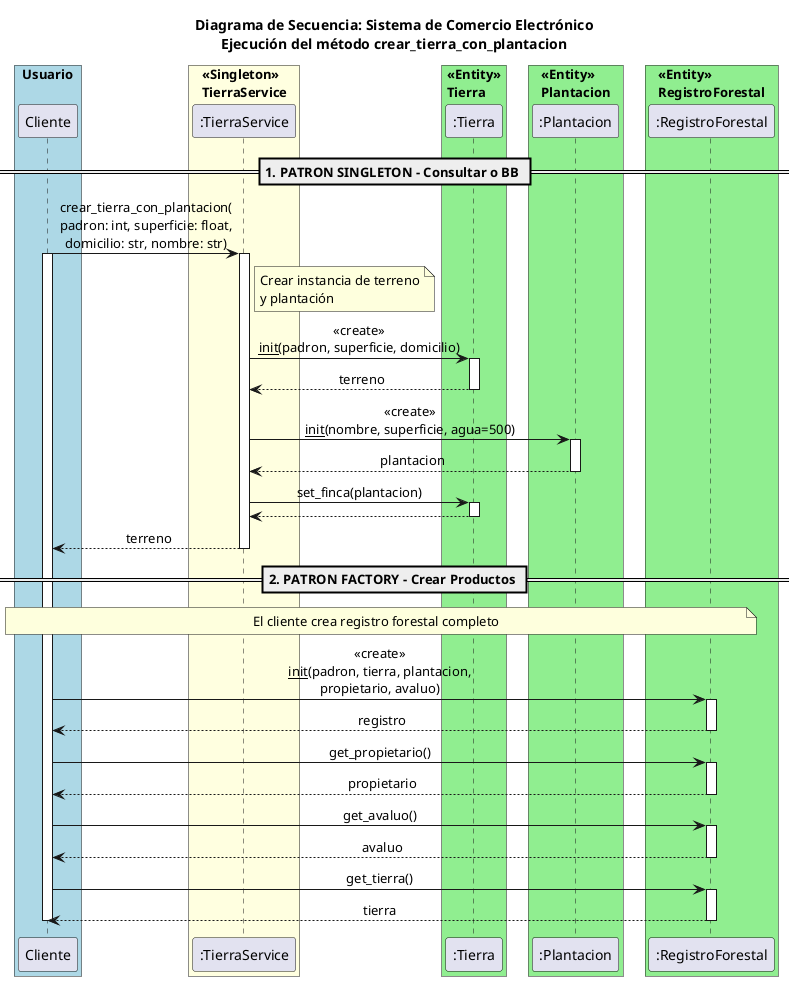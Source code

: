 @startuml Registro_Terreno_Plantacion
skinparam backgroundColor #FFFFFF
skinparam shadowing false
skinparam sequenceMessageAlign center
skinparam BoxPadding 10

title Diagrama de Secuencia: Sistema de Comercio Electrónico\nEjecución del método crear_tierra_con_plantacion

box "Usuario" #LightBlue
participant "Cliente" as Cliente
end box

box "<<Singleton>>\nTierraService" #LightYellow
participant ":TierraService" as TS
end box

box "<<Entity>>\nTierra" #LightGreen
participant ":Tierra" as T
end box

box "<<Entity>>\nPlantacion" #LightGreen
participant ":Plantacion" as P
end box

box "<<Entity>>\nRegistroForestal" #LightGreen
participant ":RegistroForestal" as RF
end box

== 1. PATRON SINGLETON - Consultar o BB ==

Cliente -> TS: crear_tierra_con_plantacion(\npadron: int, superficie: float,\ndomicilio: str, nombre: str)
activate Cliente
activate TS

note right of TS: Crear instancia de terreno\ny plantación

TS -> T: <<create>>\n__init__(padron, superficie, domicilio)
activate T
T --> TS: terreno
deactivate T

TS -> P: <<create>>\n__init__(nombre, superficie, agua=500)
activate P
P --> TS: plantacion
deactivate P

TS -> T: set_finca(plantacion)
activate T
T --> TS
deactivate T

TS --> Cliente: terreno
deactivate TS

== 2. PATRON FACTORY - Crear Productos ==

note over Cliente, RF: El cliente crea registro forestal completo

Cliente -> RF: <<create>>\n__init__(padron, tierra, plantacion,\npropietario, avaluo)
activate RF
RF --> Cliente: registro
deactivate RF

Cliente -> RF: get_propietario()
activate RF
RF --> Cliente: propietario
deactivate RF

Cliente -> RF: get_avaluo()
activate RF
RF --> Cliente: avaluo
deactivate RF

Cliente -> RF: get_tierra()
activate RF
RF --> Cliente: tierra
deactivate RF

deactivate Cliente

@enduml

@startuml Plantar_Cultivos_Factory
skinparam backgroundColor #FFFFFF
skinparam shadowing false
skinparam sequenceMessageAlign center

title Diagrama de Secuencia: Sistema de Gestión Forestal\nEjecución del método plantar

box "Usuario" #LightBlue
participant "Cliente" as Cliente
end box

box "<<Service>>\nPlantacionService" #LightYellow
participant ":PlantacionService" as PS
end box

box "<<Factory>>\nCultivoFactory" #Orange
participant "CultivoFactory" as CF
end box

box "<<Entity>>\nPino" #LightGreen
participant ":Pino" as Pino
end box

box "<<Entity>>\nPlantacion" #LightGreen
participant ":Plantacion" as PL
end box

== 1. PATRON SINGLETON - Consultar o BB ==

Cliente -> PS: plantar(plantacion: Plantacion,\nespecie: str, cantidad: int)
activate Cliente
activate PS

== 2. PATRON FACTORY - Crear Productos ==

loop Para cada cultivo [i=1 to cantidad]
    
    PS -> PS: _verificar_superficie_disponible()
    activate PS
    PS --> PS: superficie_ok
    deactivate PS
    
    alt Superficie suficiente
        
        PS -> CF: crear_cultivo("Pino")
        activate CF
        
        note right of CF: Factory Method crea\ninstancia según especie
        
        CF -> Pino: <<create>>\n__init__(variedad="Parana")
        activate Pino
        
        Pino --> CF: cultivo
        deactivate Pino
        
        CF --> PS: cultivo
        deactivate CF
        
        PS -> PL: agregar_cultivo(cultivo)
        activate PL
        PL --> PS
        deactivate PL
        
        PS -> PL: get_superficie_ocupada()
        activate PL
        PL --> PS: superficie_actual
        deactivate PL
        
        PS -> PL: set_superficie_ocupada(\nsuperficie_actual + 2.0)
        activate PL
        PL --> PS
        deactivate PL
        
    else Superficie insuficiente
        
        PS --> Cliente: <<exception>>\nSuperificeInsuficienteException
        
    end
    
end

PS --> Cliente: void
deactivate PS
deactivate Cliente

@enduml

@startuml Sistema_Riego_Automatizado
skinparam backgroundColor #FFFFFF
skinparam shadowing false
skinparam sequenceMessageAlign center

title Diagrama de Secuencia: Sistema de Riego Automatizado\nEjecución de threads concurrentes

box "Usuario" #LightBlue
participant "Main" as Main
end box

box "<<Observable>>\nTemperaturaReader" #Pink
participant ":TempReader\n<<Thread>>" as TR
end box

box "<<Observable>>\nHumedadReader" #Pink
participant ":HumReader\n<<Thread>>" as HR
end box

box "<<Observer>>\nControlRiego" #LightCyan
participant ":ControlRiego\n<<Thread>>" as CR
end box

box "<<Service>>\nPlantacionService" #LightYellow
participant ":PlantacionService" as PS
end box

box "<<Entity>>\nPlantacion" #LightGreen
participant ":Plantacion" as P
end box

== 1. INICIALIZACIÓN - Arrancar Threads ==

Main -> TR: start()
activate Main
activate TR

Main -> HR: start()
activate HR

Main -> CR: start()
activate CR

note over TR, CR: Threads daemon ejecutándose en paralelo

== 2. PATRON OBSERVER - Sistema de Notificaciones ==

loop Cada 2 segundos [Sensor Temperatura]
    
    TR -> TR: _leer_temperatura()
    activate TR
    
    note right of TR: Lee valor del sensor\n(aleatorio -25°C a 50°C)
    
    TR --> TR: temperatura
    deactivate TR
    
    TR -> CR: notificar_observadores(temperatura)
    activate CR
    
    CR -> CR: actualizar(temperatura)
    activate CR
    
    note right of CR: Almacena última\ntemperatura leída
    
    CR --> CR
    deactivate CR
    
    CR --> TR
    deactivate CR
    
end

loop Cada 3 segundos [Sensor Humedad]
    
    HR -> HR: _leer_humedad()
    activate HR
    
    note right of HR: Lee valor del sensor\n(aleatorio 0% a 100%)
    
    HR --> HR: humedad
    deactivate HR
    
    HR -> CR: notificar_observadores(humedad)
    activate CR
    
    CR -> CR: actualizar(humedad)
    activate CR
    
    note right of CR: Almacena última\nhumedad leída
    
    CR --> CR
    deactivate CR
    
    CR --> HR
    deactivate CR
    
end

== 3. EVALUACIÓN Y RIEGO ==

loop Cada 2.5 segundos [Control de Riego]
    
    CR -> CR: _evaluar_condiciones()
    activate CR
    
    note right of CR: Verifica:\n8°C ≤ temp ≤ 15°C\nhumedad < 50%
    
    CR --> CR: debe_regar
    deactivate CR
    
    alt Condiciones cumplidas (8°C-15°C y <50%)
        
        CR -> PS: regar(plantacion)
        activate PS
        
        PS -> P: get_agua_disponible()
        activate P
        P --> PS: agua_actual
        deactivate P
        
        alt Agua suficiente (>=10L)
            
            PS -> P: set_agua_disponible(agua_actual - 10)
            activate P
            P --> PS
            deactivate P
            
            PS -> PS: _regar_cultivos()
            activate PS
            
            note right of PS: Distribuye agua a\ntodos los cultivos
            
            PS --> PS
            deactivate PS
            
            PS --> CR: void
            
        else Agua insuficiente
            
            PS --> CR: <<exception>>\nAguaAgotadaException
            
        end
        
        deactivate PS
        
    else Condiciones NO cumplidas
        
        note right of CR: No se ejecuta riego
        
    end
    
end

== 4. DETENCIÓN SEGURA ==

Main -> TR: detener()
Main -> HR: detener()
Main -> CR: detener()

note over TR, CR: Threads finalizan gracefully\ncon Event y timeout de 2s

deactivate TR
deactivate HR
deactivate CR
deactivate Main

@enduml

@startuml Gestion_Trabajadores
skinparam backgroundColor #FFFFFF
skinparam shadowing false
skinparam sequenceMessageAlign center

title Diagrama de Secuencia: Gestión de Trabajadores\nEjecución de tareas con apto médico

box "Usuario" #LightBlue
participant "Cliente" as Cliente
end box

box "<<Service>>\nTrabajadorService" #LightYellow
participant ":TrabajadorService" as TS
end box

box "<<Entity>>\nTrabajador" #LightGreen
participant ":Trabajador" as T
end box

box "<<Entity>>\nAptoMedico" #LightGreen
participant ":AptoMedico" as AM
end box

box "<<Entity>>\nTarea" #LightGreen
participant ":Tarea" as TA
end box

box "<<Entity>>\nHerramienta" #LightGreen
participant ":Herramienta" as H
end box

== 1. CREAR TRABAJADOR ==

Cliente -> T: <<create>>\n__init__(dni, nombre, tareas[])
activate Cliente
activate T
T --> Cliente: trabajador
deactivate T

== 2. ASIGNAR APTO MÉDICO ==

Cliente -> TS: asignar_apto_medico(trabajador,\napto: bool, fecha: date, observaciones: str)
activate TS

TS -> AM: <<create>>\n__init__(apto, fecha, observaciones)
activate AM

note right of AM: Crear certificado médico\ncon estado y observaciones

AM --> TS: apto_medico
deactivate AM

TS -> T: set_apto_medico(apto_medico)
activate T
T --> TS
deactivate T

TS --> Cliente: void
deactivate TS

== 3. EJECUTAR TAREAS ==

Cliente -> TS: trabajar(trabajador: Trabajador,\nfecha: date, herramienta: Herramienta)
activate TS

TS -> T: get_apto_medico()
activate T
T --> TS: apto_medico
deactivate T

TS -> AM: esta_apto()
activate AM

note right of AM: Verificar si el trabajador\nestá apto para trabajar

AM --> TS: True/False
deactivate AM

alt Tiene apto médico válido
    
    TS -> T: get_tareas()
    activate T
    T --> TS: tareas[]
    deactivate T
    
    TS -> TS: _ordenar_tareas_por_id()
    activate TS
    
    note right of TS: Ordena tareas en orden\ndescendente por ID
    
    TS --> TS: tareas_ordenadas
    deactivate TS
    
    loop Para cada tarea en tareas_ordenadas
        
        TS -> TA: get_fecha()
        activate TA
        TA --> TS: fecha_tarea
        deactivate TA
        
        alt fecha_tarea == fecha actual
            
            TS -> TA: get_descripcion()
            activate TA
            TA --> TS: descripcion
            deactivate TA
            
            TS -> T: get_nombre()
            activate T
            T --> TS: nombre
            deactivate T
            
            TS -> H: get_nombre()
            activate H
            H --> TS: nombre_herramienta
            deactivate H
            
            note right of TS: Imprime:\n"El trabajador {nombre} realizó\nla tarea {id} {desc} con\nherramienta: {herramienta}"
            
            TS -> TA: marcar_completada()
            activate TA
            TA --> TS
            deactivate TA
            
        end
        
    end
    
    TS --> Cliente: True
    
else Sin apto médico o no válido
    
    note right of TS: El trabajador no puede\nejercer tareas sin apto
    
    TS --> Cliente: False
    
end

deactivate TS
deactivate Cliente

@enduml

@startuml Persistencia_Recuperacion
skinparam backgroundColor #FFFFFF
skinparam shadowing false
skinparam sequenceMessageAlign center

title Diagrama de Secuencia: Persistencia y Recuperación\nSerialización con Pickle

box "Usuario" #LightBlue
participant "Cliente" as Cliente
end box

box "<<Service>>\nRegistroForestalService" #LightYellow
participant ":RegistroService" as RS
end box

box "<<External>>\nSistema de Archivos" #LightGray
participant "FileSystem" as FS
end box

box "<<Entity>>\nRegistroForestal" #LightGreen
participant ":RegistroForestal" as RF
end box

== 1. PERSISTIR REGISTRO ==

Cliente -> RS: persistir(registro: RegistroForestal)
activate Cliente
activate RS

RS -> RF: get_propietario()
activate RF
RF --> RS: propietario
deactivate RF

note right of RS: Obtiene nombre del propietario\npara crear archivo

RS -> FS: os.path.exists("data")
activate FS
FS --> RS: False
deactivate FS

alt Directorio no existe

    RS -> FS: os.makedirs("data")
    activate FS
    
    note right of FS: Crea directorio\nsi no existe
    
    FS --> RS
    deactivate FS
    
end

RS -> FS: open("data/{propietario}.dat", "wb")
activate FS
FS --> RS: file_handler
deactivate FS

RS -> FS: pickle.dump(registro, file_handler)
activate FS

note right of FS: Serializa objeto completo\nRegistroForestal

FS --> RS
deactivate FS

RS -> FS: file_handler.close()
activate FS
FS --> RS
deactivate FS

note right of RS: Imprime:\n"Registro de {propietario}\npersistido exitosamente"

RS --> Cliente: void
deactivate RS

== 2. RECUPERAR REGISTRO ==

Cliente -> RS: leer_registro(propietario: str)
activate RS

alt propietario es None o vacío

    RS --> Cliente: <<exception>>\nValueError("El nombre del propietario\nno puede ser nulo o vacío")
    
end

RS -> FS: os.path.exists("data/{propietario}.dat")
activate FS
FS --> RS: existe
deactivate FS

alt Archivo existe
    
    RS -> FS: open("data/{propietario}.dat", "rb")
    activate FS
    FS --> RS: file_handler
    deactivate FS
    
    RS -> FS: pickle.load(file_handler)
    activate FS
    
    note right of FS: Deserializa objeto\nRegistroForestal
    
    FS --> RS: registro
    deactivate FS
    
    RS -> FS: file_handler.close()
    activate FS
    FS --> RS
    deactivate FS
    
    note right of RS: Imprime:\n"Registro de {propietario}\nrecuperado exitosamente"
    
    RS --> Cliente: registro
    
else Archivo no existe
    
    RS --> Cliente: <<exception>>\nPersistenciaException(\n"Archivo no encontrado",\nnombre_archivo,\nTipoOperacion.LECTURA)
    
end

deactivate RS
deactivate Cliente

@enduml

@startuml Cosecha_Empaquetado
skinparam backgroundColor #FFFFFF
skinparam shadowing false
skinparam sequenceMessageAlign center

title Diagrama de Secuencia: Cosecha y Empaquetado\nGenerics Type-Safe

box "Usuario" #LightBlue
participant "Cliente" as Cliente
end box

box "<<Service>>\nFincasService" #LightYellow
participant ":FincasService" as FS
end box

box "<<Entity>>\nRegistroForestal" #LightGreen
participant ":RegistroForestal" as RF
end box

box "<<Entity>>\nPlantacion" #LightGreen
participant ":Plantacion" as P
end box

box "<<Generic>>\nPaquete<T>" #Orange
participant ":Paquete<Lechuga>" as PQ
end box

== 1. COSECHAR POR TIPO ==

Cliente -> FS: cosechar_yempaquetar(tipo_cultivo: Type[T])
activate Cliente
activate FS

note right of FS: Parámetro genérico: Lechuga.class\nRetorna: Paquete<Lechuga>

FS -> FS: _obtener_todas_fincas()
activate FS
FS --> FS: fincas[]
deactivate FS

loop Para cada finca en fincas
    
    FS -> RF: get_plantacion()
    activate RF
    RF --> FS: plantacion
    deactivate RF
    
    FS -> P: get_cultivos()
    activate P
    P --> FS: cultivos[]
    deactivate P
    
    loop Para cada cultivo en cultivos
        
        FS -> FS: isinstance(cultivo, tipo_cultivo)
        activate FS
        FS --> FS: es_del_tipo
        deactivate FS
        
        alt cultivo es del tipo buscado (Lechuga)
            
            FS -> FS: cosecha.append(cultivo)
            activate FS
            FS --> FS
            deactivate FS
            
            FS -> P: remover_cultivo(cultivo)
            activate P
            
            note right of P: Remueve cultivo de la\nplantación (cosecha destructiva)
            
            P --> FS
            deactivate P
            
        end
        
    end
    
end

note right of FS: Imprime:\n"COSECHANDO {cantidad} unidades\nde {tipo_cultivo}"

== 2. EMPAQUETAR GENÉRICO ==

FS -> PQ: <<create>>\n__init__(tipo=Lechuga, cultivos=cosecha)
activate PQ

note right of PQ: Paquete genérico tipo-seguro\nPaquete<Lechuga>

PQ --> FS: paquete
deactivate PQ

FS --> Cliente: Paquete<Lechuga>
deactivate FS

== 3. MOSTRAR CONTENIDO ==

Cliente -> PQ: mostrar_contenido_caja()
activate PQ

note right of PQ: Imprime:\n"Contenido de la caja:"\n"  Tipo: Lechuga"\n"  Cantidad: 5"\n"  ID Paquete: 1"

PQ --> Cliente: void
deactivate PQ

deactivate Cliente

@enduml